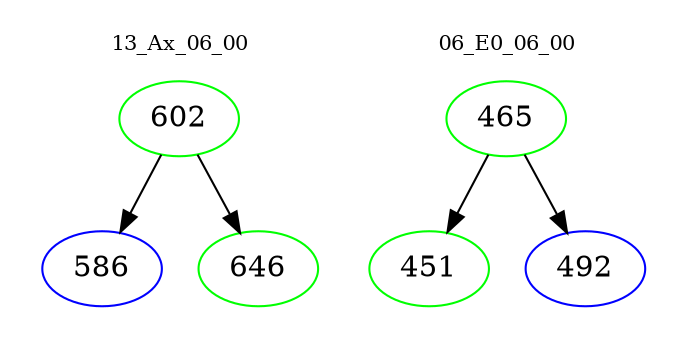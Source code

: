 digraph{
subgraph cluster_0 {
color = white
label = "13_Ax_06_00";
fontsize=10;
T0_602 [label="602", color="green"]
T0_602 -> T0_586 [color="black"]
T0_586 [label="586", color="blue"]
T0_602 -> T0_646 [color="black"]
T0_646 [label="646", color="green"]
}
subgraph cluster_1 {
color = white
label = "06_E0_06_00";
fontsize=10;
T1_465 [label="465", color="green"]
T1_465 -> T1_451 [color="black"]
T1_451 [label="451", color="green"]
T1_465 -> T1_492 [color="black"]
T1_492 [label="492", color="blue"]
}
}

